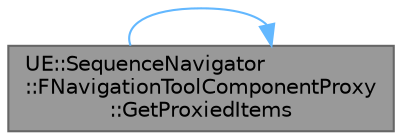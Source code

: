 digraph "UE::SequenceNavigator::FNavigationToolComponentProxy::GetProxiedItems"
{
 // INTERACTIVE_SVG=YES
 // LATEX_PDF_SIZE
  bgcolor="transparent";
  edge [fontname=Helvetica,fontsize=10,labelfontname=Helvetica,labelfontsize=10];
  node [fontname=Helvetica,fontsize=10,shape=box,height=0.2,width=0.4];
  rankdir="LR";
  Node1 [id="Node000001",label="UE::SequenceNavigator\l::FNavigationToolComponentProxy\l::GetProxiedItems",height=0.2,width=0.4,color="gray40", fillcolor="grey60", style="filled", fontcolor="black",tooltip="Gets the Items that this Item Proxy is representing / holding (i.e."];
  Node1 -> Node1 [id="edge1_Node000001_Node000001",color="steelblue1",style="solid",tooltip=" "];
}
